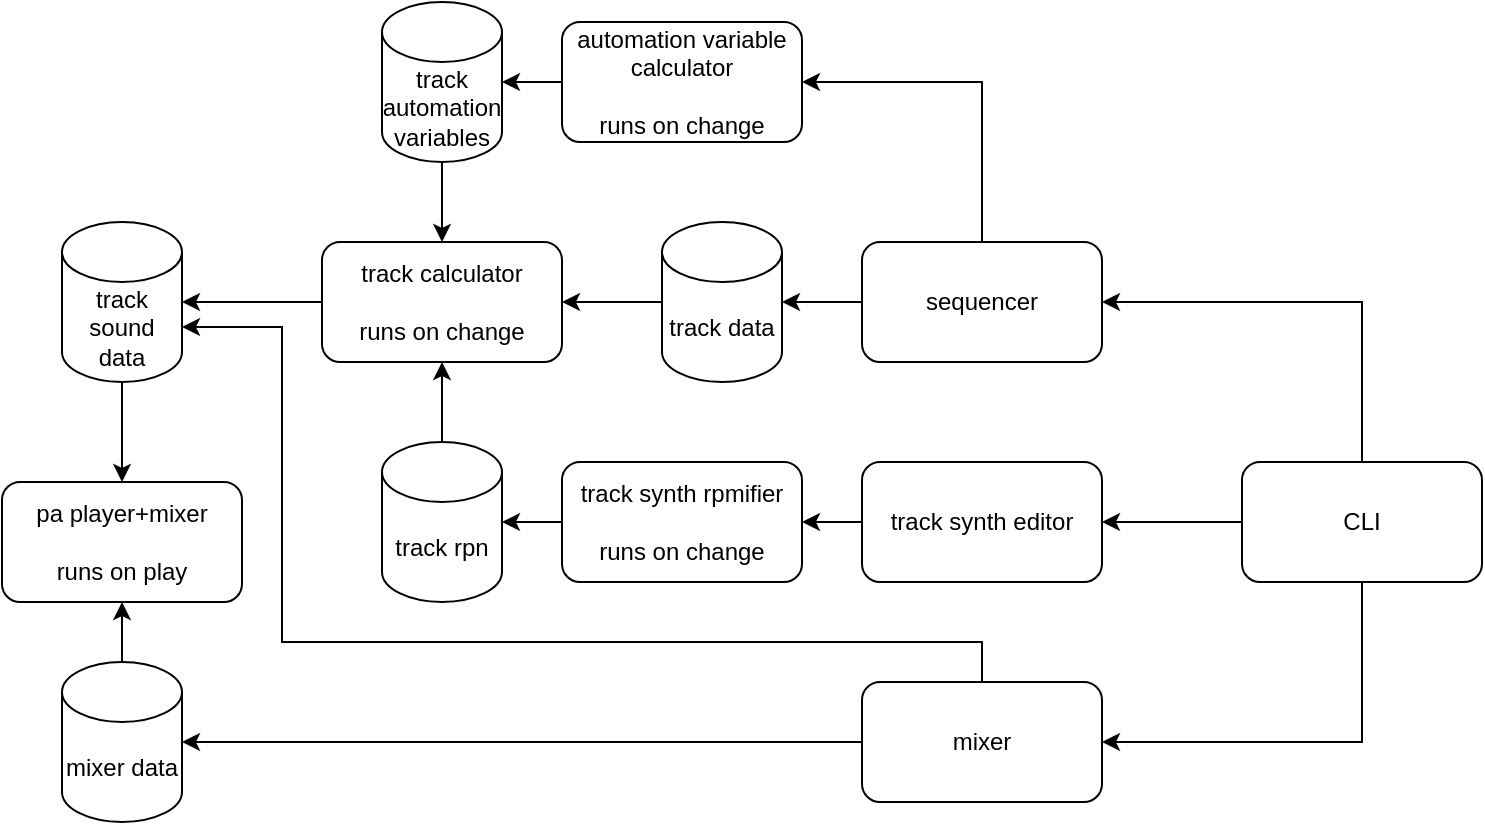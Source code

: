 <mxfile version="16.0.0" type="device"><diagram id="ybmnvvKIiRhDf6Q12eNs" name="Page-1"><mxGraphModel dx="1422" dy="873" grid="1" gridSize="10" guides="1" tooltips="1" connect="1" arrows="1" fold="1" page="1" pageScale="1" pageWidth="850" pageHeight="1100" math="0" shadow="0"><root><mxCell id="0"/><mxCell id="1" parent="0"/><mxCell id="pNX83qgO-onk4U_Qu516-1" value="pa player+mixer&lt;br&gt;&lt;br&gt;runs on play" style="rounded=1;whiteSpace=wrap;html=1;" parent="1" vertex="1"><mxGeometry x="40" y="280" width="120" height="60" as="geometry"/></mxCell><mxCell id="pNX83qgO-onk4U_Qu516-4" style="edgeStyle=orthogonalEdgeStyle;rounded=0;orthogonalLoop=1;jettySize=auto;html=1;exitX=0.5;exitY=1;exitDx=0;exitDy=0;exitPerimeter=0;entryX=0.5;entryY=0;entryDx=0;entryDy=0;" parent="1" source="pNX83qgO-onk4U_Qu516-3" target="pNX83qgO-onk4U_Qu516-1" edge="1"><mxGeometry relative="1" as="geometry"/></mxCell><mxCell id="pNX83qgO-onk4U_Qu516-3" value="track sound data" style="shape=cylinder3;whiteSpace=wrap;html=1;boundedLbl=1;backgroundOutline=1;size=15;" parent="1" vertex="1"><mxGeometry x="70" y="150" width="60" height="80" as="geometry"/></mxCell><mxCell id="pNX83qgO-onk4U_Qu516-6" style="edgeStyle=orthogonalEdgeStyle;rounded=0;orthogonalLoop=1;jettySize=auto;html=1;exitX=0;exitY=0.5;exitDx=0;exitDy=0;" parent="1" source="pNX83qgO-onk4U_Qu516-5" target="pNX83qgO-onk4U_Qu516-3" edge="1"><mxGeometry relative="1" as="geometry"/></mxCell><mxCell id="pNX83qgO-onk4U_Qu516-5" value="track calculator&lt;br&gt;&lt;br&gt;runs on change" style="rounded=1;whiteSpace=wrap;html=1;" parent="1" vertex="1"><mxGeometry x="200" y="160" width="120" height="60" as="geometry"/></mxCell><mxCell id="pNX83qgO-onk4U_Qu516-9" style="edgeStyle=orthogonalEdgeStyle;rounded=0;orthogonalLoop=1;jettySize=auto;html=1;exitX=0.5;exitY=0;exitDx=0;exitDy=0;exitPerimeter=0;entryX=0.5;entryY=1;entryDx=0;entryDy=0;" parent="1" source="pNX83qgO-onk4U_Qu516-8" target="pNX83qgO-onk4U_Qu516-5" edge="1"><mxGeometry relative="1" as="geometry"/></mxCell><mxCell id="pNX83qgO-onk4U_Qu516-8" value="track rpn" style="shape=cylinder3;whiteSpace=wrap;html=1;boundedLbl=1;backgroundOutline=1;size=15;" parent="1" vertex="1"><mxGeometry x="230" y="260" width="60" height="80" as="geometry"/></mxCell><mxCell id="pNX83qgO-onk4U_Qu516-11" style="edgeStyle=orthogonalEdgeStyle;rounded=0;orthogonalLoop=1;jettySize=auto;html=1;exitX=0;exitY=0.5;exitDx=0;exitDy=0;entryX=1;entryY=0.5;entryDx=0;entryDy=0;entryPerimeter=0;" parent="1" source="pNX83qgO-onk4U_Qu516-10" target="pNX83qgO-onk4U_Qu516-8" edge="1"><mxGeometry relative="1" as="geometry"/></mxCell><mxCell id="pNX83qgO-onk4U_Qu516-10" value="track synth rpmifier&lt;br&gt;&lt;br&gt;runs on change" style="rounded=1;whiteSpace=wrap;html=1;" parent="1" vertex="1"><mxGeometry x="320" y="270" width="120" height="60" as="geometry"/></mxCell><mxCell id="pNX83qgO-onk4U_Qu516-13" style="edgeStyle=orthogonalEdgeStyle;rounded=0;orthogonalLoop=1;jettySize=auto;html=1;exitX=0;exitY=0.5;exitDx=0;exitDy=0;entryX=1;entryY=0.5;entryDx=0;entryDy=0;" parent="1" source="pNX83qgO-onk4U_Qu516-12" target="pNX83qgO-onk4U_Qu516-10" edge="1"><mxGeometry relative="1" as="geometry"/></mxCell><mxCell id="pNX83qgO-onk4U_Qu516-12" value="track synth editor" style="rounded=1;whiteSpace=wrap;html=1;" parent="1" vertex="1"><mxGeometry x="470" y="270" width="120" height="60" as="geometry"/></mxCell><mxCell id="pNX83qgO-onk4U_Qu516-16" style="edgeStyle=orthogonalEdgeStyle;rounded=0;orthogonalLoop=1;jettySize=auto;html=1;exitX=0;exitY=0.5;exitDx=0;exitDy=0;entryX=1;entryY=0.5;entryDx=0;entryDy=0;entryPerimeter=0;" parent="1" source="pNX83qgO-onk4U_Qu516-14" target="pNX83qgO-onk4U_Qu516-15" edge="1"><mxGeometry relative="1" as="geometry"/></mxCell><mxCell id="pNX83qgO-onk4U_Qu516-30" style="edgeStyle=orthogonalEdgeStyle;rounded=0;orthogonalLoop=1;jettySize=auto;html=1;exitX=0.5;exitY=0;exitDx=0;exitDy=0;entryX=1;entryY=0.5;entryDx=0;entryDy=0;" parent="1" source="pNX83qgO-onk4U_Qu516-14" target="pNX83qgO-onk4U_Qu516-22" edge="1"><mxGeometry relative="1" as="geometry"/></mxCell><mxCell id="pNX83qgO-onk4U_Qu516-14" value="sequencer" style="rounded=1;whiteSpace=wrap;html=1;" parent="1" vertex="1"><mxGeometry x="470" y="160" width="120" height="60" as="geometry"/></mxCell><mxCell id="pNX83qgO-onk4U_Qu516-17" style="edgeStyle=orthogonalEdgeStyle;rounded=0;orthogonalLoop=1;jettySize=auto;html=1;exitX=0;exitY=0.5;exitDx=0;exitDy=0;exitPerimeter=0;entryX=1;entryY=0.5;entryDx=0;entryDy=0;" parent="1" source="pNX83qgO-onk4U_Qu516-15" target="pNX83qgO-onk4U_Qu516-5" edge="1"><mxGeometry relative="1" as="geometry"/></mxCell><mxCell id="pNX83qgO-onk4U_Qu516-15" value="track data" style="shape=cylinder3;whiteSpace=wrap;html=1;boundedLbl=1;backgroundOutline=1;size=15;" parent="1" vertex="1"><mxGeometry x="370" y="150" width="60" height="80" as="geometry"/></mxCell><mxCell id="pNX83qgO-onk4U_Qu516-19" style="edgeStyle=orthogonalEdgeStyle;rounded=0;orthogonalLoop=1;jettySize=auto;html=1;exitX=0.5;exitY=0;exitDx=0;exitDy=0;exitPerimeter=0;entryX=0.5;entryY=1;entryDx=0;entryDy=0;" parent="1" source="pNX83qgO-onk4U_Qu516-18" target="pNX83qgO-onk4U_Qu516-1" edge="1"><mxGeometry relative="1" as="geometry"/></mxCell><mxCell id="pNX83qgO-onk4U_Qu516-18" value="mixer data" style="shape=cylinder3;whiteSpace=wrap;html=1;boundedLbl=1;backgroundOutline=1;size=15;" parent="1" vertex="1"><mxGeometry x="70" y="370" width="60" height="80" as="geometry"/></mxCell><mxCell id="pNX83qgO-onk4U_Qu516-21" style="edgeStyle=orthogonalEdgeStyle;rounded=0;orthogonalLoop=1;jettySize=auto;html=1;exitX=0;exitY=0.5;exitDx=0;exitDy=0;entryX=1;entryY=0.5;entryDx=0;entryDy=0;entryPerimeter=0;" parent="1" source="pNX83qgO-onk4U_Qu516-20" target="pNX83qgO-onk4U_Qu516-18" edge="1"><mxGeometry relative="1" as="geometry"><Array as="points"><mxPoint x="140" y="410"/></Array></mxGeometry></mxCell><mxCell id="pNX83qgO-onk4U_Qu516-31" style="edgeStyle=orthogonalEdgeStyle;rounded=0;orthogonalLoop=1;jettySize=auto;html=1;exitX=0.5;exitY=0;exitDx=0;exitDy=0;entryX=1;entryY=0;entryDx=0;entryDy=52.5;entryPerimeter=0;" parent="1" source="pNX83qgO-onk4U_Qu516-20" target="pNX83qgO-onk4U_Qu516-3" edge="1"><mxGeometry relative="1" as="geometry"><Array as="points"><mxPoint x="530" y="360"/><mxPoint x="180" y="360"/><mxPoint x="180" y="203"/></Array></mxGeometry></mxCell><mxCell id="pNX83qgO-onk4U_Qu516-20" value="mixer" style="rounded=1;whiteSpace=wrap;html=1;" parent="1" vertex="1"><mxGeometry x="470" y="380" width="120" height="60" as="geometry"/></mxCell><mxCell id="pNX83qgO-onk4U_Qu516-27" style="edgeStyle=orthogonalEdgeStyle;rounded=0;orthogonalLoop=1;jettySize=auto;html=1;exitX=0;exitY=0.5;exitDx=0;exitDy=0;entryX=1;entryY=0.5;entryDx=0;entryDy=0;entryPerimeter=0;" parent="1" source="pNX83qgO-onk4U_Qu516-22" target="pNX83qgO-onk4U_Qu516-25" edge="1"><mxGeometry relative="1" as="geometry"/></mxCell><mxCell id="pNX83qgO-onk4U_Qu516-22" value="automation variable calculator&lt;br&gt;&lt;br&gt;runs on change" style="rounded=1;whiteSpace=wrap;html=1;" parent="1" vertex="1"><mxGeometry x="320" y="50" width="120" height="60" as="geometry"/></mxCell><mxCell id="pNX83qgO-onk4U_Qu516-26" style="edgeStyle=orthogonalEdgeStyle;rounded=0;orthogonalLoop=1;jettySize=auto;html=1;exitX=0.5;exitY=1;exitDx=0;exitDy=0;exitPerimeter=0;entryX=0.5;entryY=0;entryDx=0;entryDy=0;" parent="1" source="pNX83qgO-onk4U_Qu516-25" target="pNX83qgO-onk4U_Qu516-5" edge="1"><mxGeometry relative="1" as="geometry"/></mxCell><mxCell id="pNX83qgO-onk4U_Qu516-25" value="track automation variables" style="shape=cylinder3;whiteSpace=wrap;html=1;boundedLbl=1;backgroundOutline=1;size=15;" parent="1" vertex="1"><mxGeometry x="230" y="40" width="60" height="80" as="geometry"/></mxCell><mxCell id="rFXCZphNycHc2Zb3XZ9D-3" style="edgeStyle=orthogonalEdgeStyle;rounded=0;orthogonalLoop=1;jettySize=auto;html=1;exitX=0;exitY=0.5;exitDx=0;exitDy=0;entryX=1;entryY=0.5;entryDx=0;entryDy=0;" edge="1" parent="1" source="rFXCZphNycHc2Zb3XZ9D-2" target="pNX83qgO-onk4U_Qu516-12"><mxGeometry relative="1" as="geometry"/></mxCell><mxCell id="rFXCZphNycHc2Zb3XZ9D-4" style="edgeStyle=orthogonalEdgeStyle;rounded=0;orthogonalLoop=1;jettySize=auto;html=1;exitX=0.5;exitY=1;exitDx=0;exitDy=0;entryX=1;entryY=0.5;entryDx=0;entryDy=0;" edge="1" parent="1" source="rFXCZphNycHc2Zb3XZ9D-2" target="pNX83qgO-onk4U_Qu516-20"><mxGeometry relative="1" as="geometry"/></mxCell><mxCell id="rFXCZphNycHc2Zb3XZ9D-5" style="edgeStyle=orthogonalEdgeStyle;rounded=0;orthogonalLoop=1;jettySize=auto;html=1;exitX=0.5;exitY=0;exitDx=0;exitDy=0;entryX=1;entryY=0.5;entryDx=0;entryDy=0;" edge="1" parent="1" source="rFXCZphNycHc2Zb3XZ9D-2" target="pNX83qgO-onk4U_Qu516-14"><mxGeometry relative="1" as="geometry"/></mxCell><mxCell id="rFXCZphNycHc2Zb3XZ9D-2" value="CLI" style="rounded=1;whiteSpace=wrap;html=1;" vertex="1" parent="1"><mxGeometry x="660" y="270" width="120" height="60" as="geometry"/></mxCell></root></mxGraphModel></diagram></mxfile>